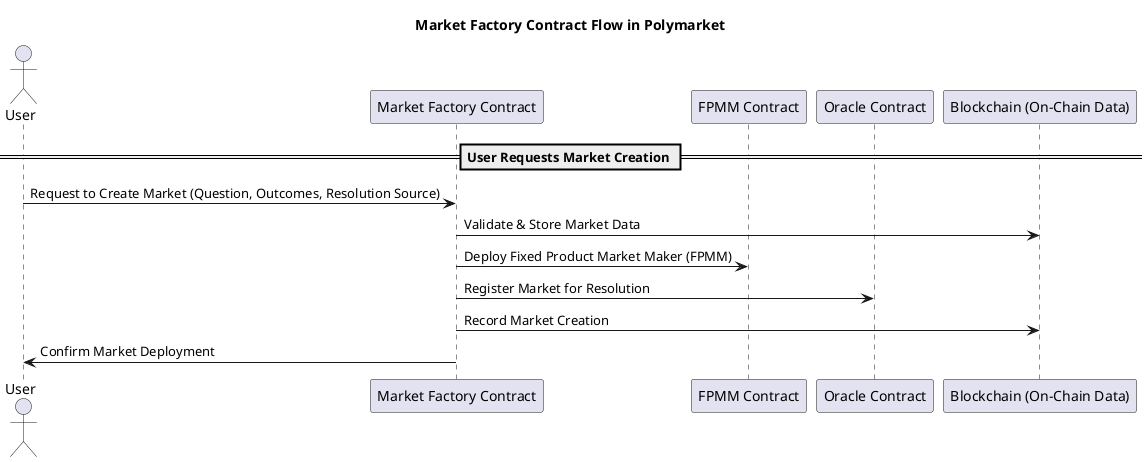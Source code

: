 @startuml
title Market Factory Contract Flow in Polymarket

actor User
participant "Market Factory Contract" as Factory
participant "FPMM Contract" as FPMM
participant "Oracle Contract" as Oracle
participant "Blockchain (On-Chain Data)" as Blockchain

== User Requests Market Creation ==
User -> Factory: Request to Create Market (Question, Outcomes, Resolution Source)
Factory -> Blockchain: Validate & Store Market Data
Factory -> FPMM: Deploy Fixed Product Market Maker (FPMM)
Factory -> Oracle: Register Market for Resolution
Factory -> Blockchain: Record Market Creation
Factory -> User: Confirm Market Deployment

@enduml

